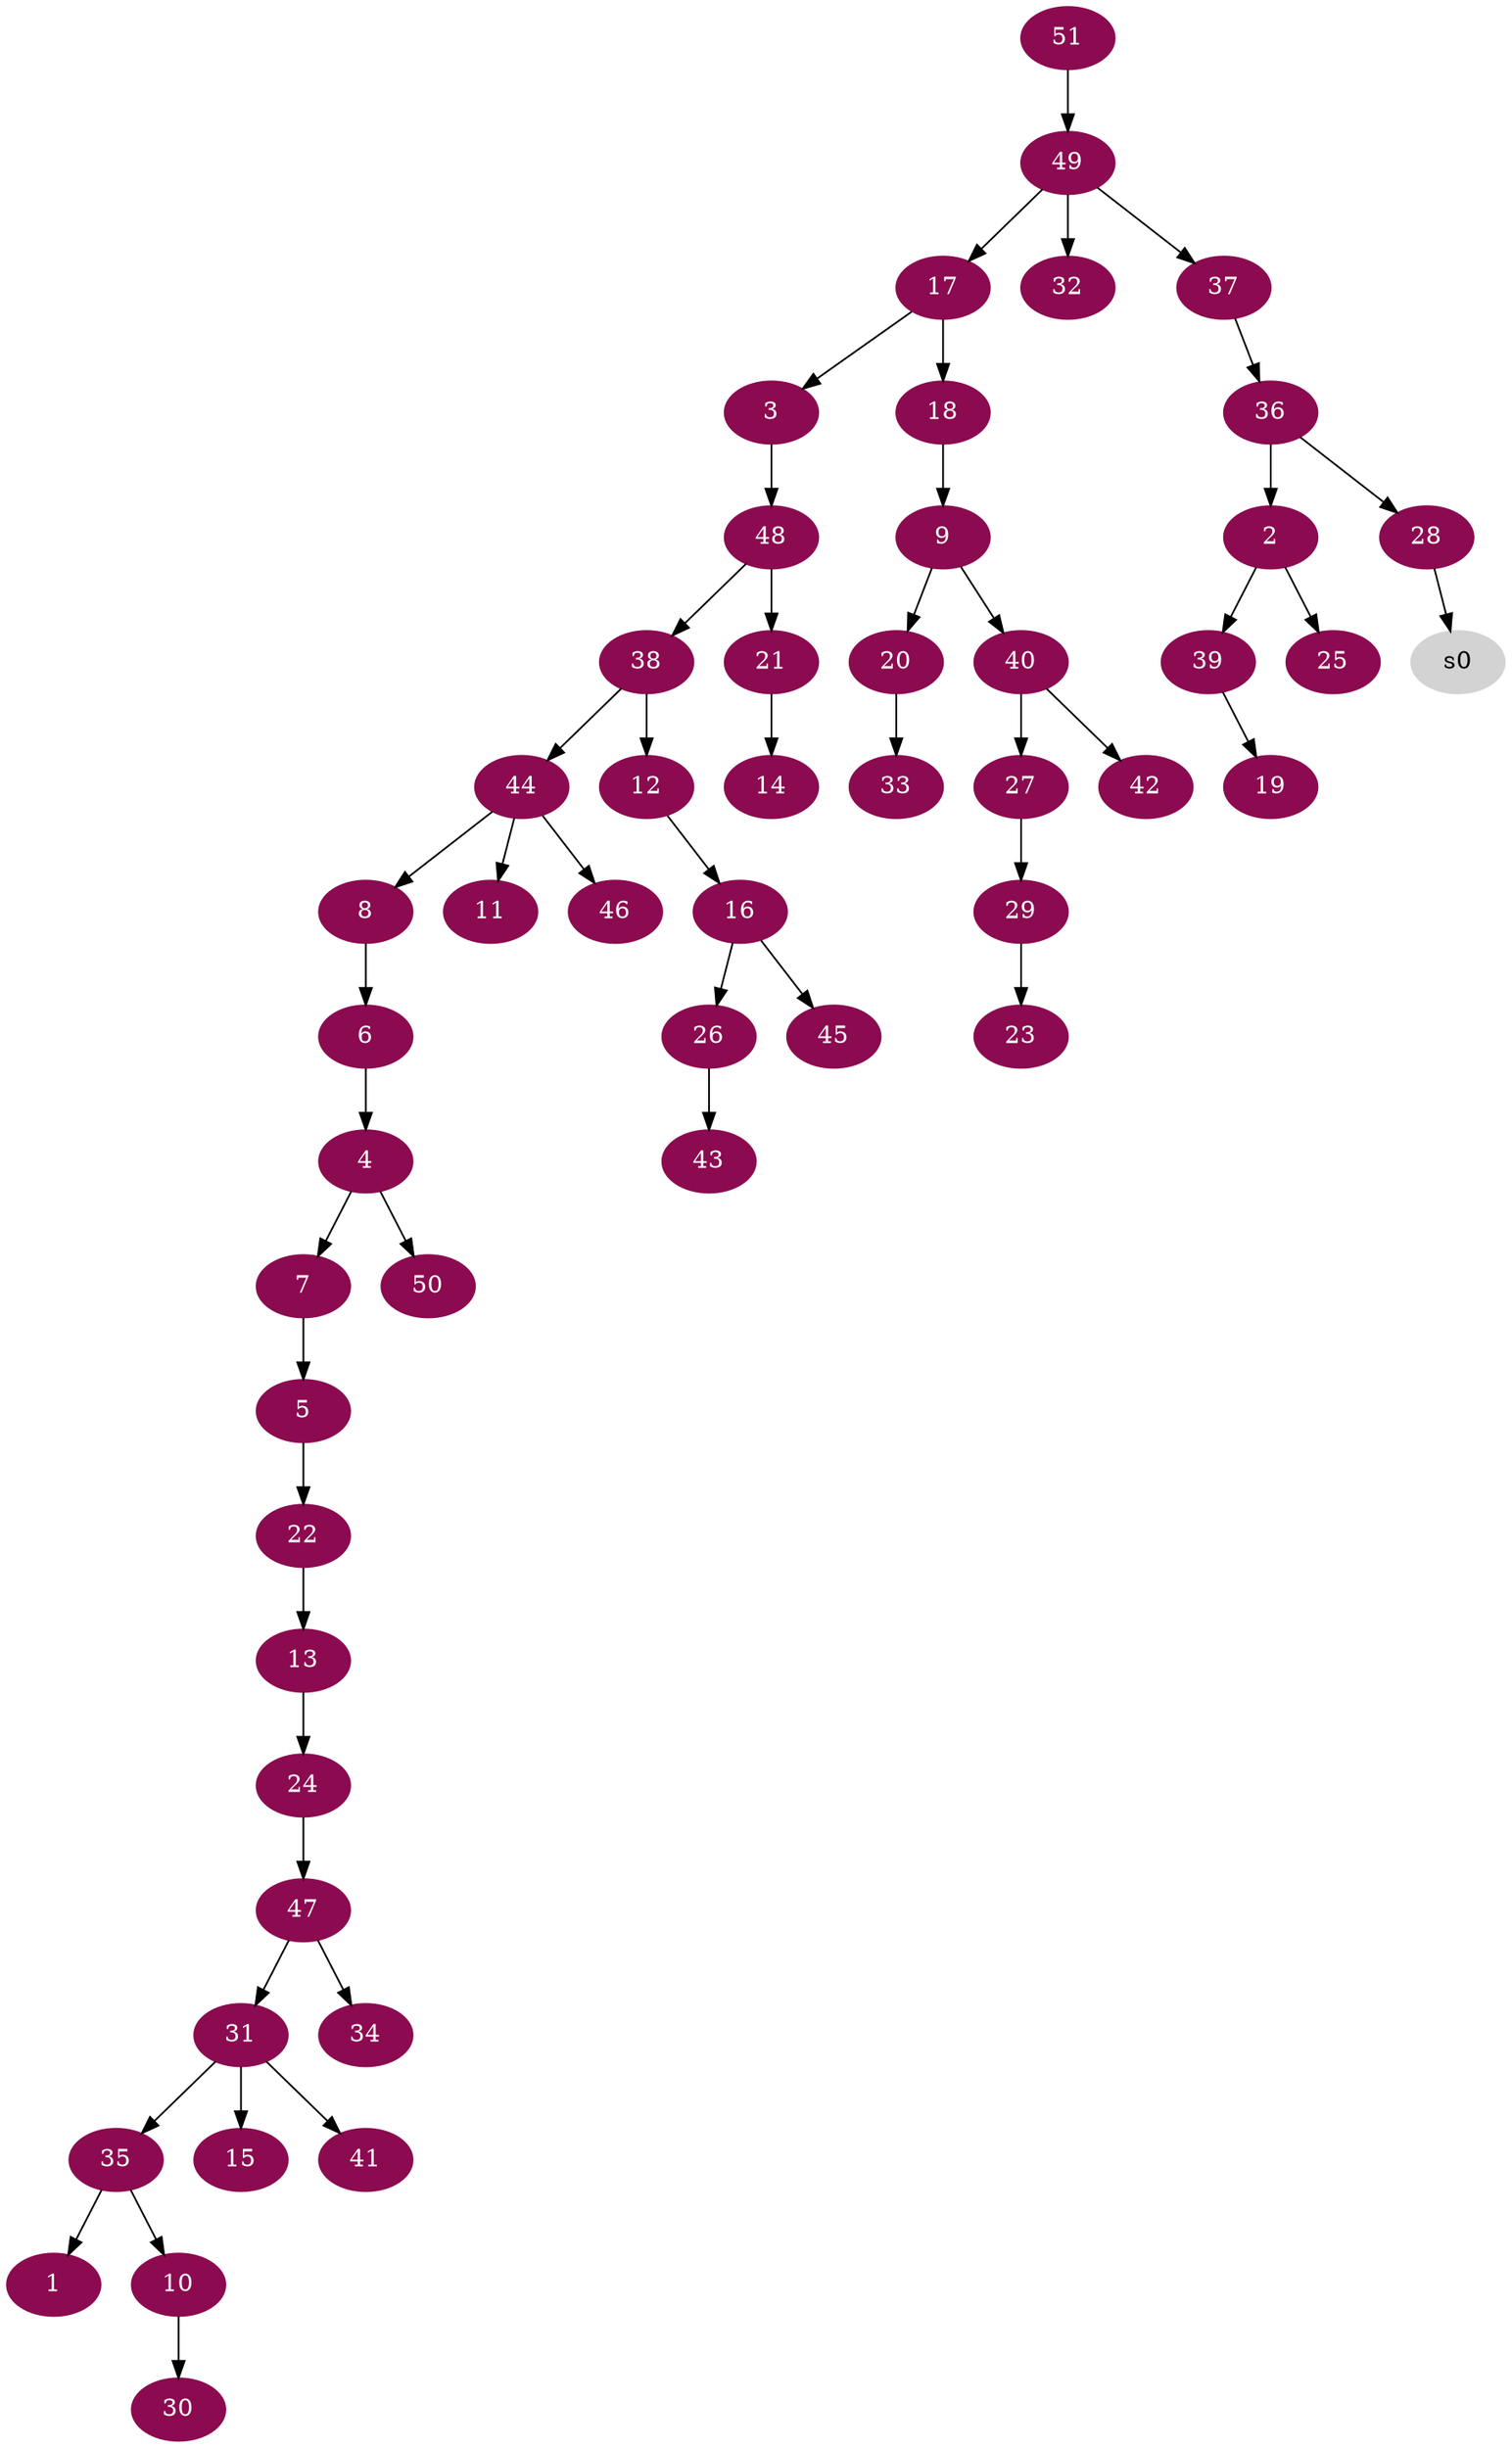 digraph G {
node [color=deeppink4, style=filled, fontcolor=white];
35 -> 1;
36 -> 2;
17 -> 3;
6 -> 4;
7 -> 5;
8 -> 6;
4 -> 7;
44 -> 8;
18 -> 9;
35 -> 10;
44 -> 11;
38 -> 12;
22 -> 13;
21 -> 14;
31 -> 15;
12 -> 16;
49 -> 17;
17 -> 18;
39 -> 19;
9 -> 20;
48 -> 21;
5 -> 22;
29 -> 23;
13 -> 24;
2 -> 25;
16 -> 26;
40 -> 27;
36 -> 28;
27 -> 29;
10 -> 30;
47 -> 31;
49 -> 32;
20 -> 33;
47 -> 34;
31 -> 35;
37 -> 36;
49 -> 37;
48 -> 38;
2 -> 39;
9 -> 40;
31 -> 41;
40 -> 42;
26 -> 43;
38 -> 44;
16 -> 45;
44 -> 46;
24 -> 47;
3 -> 48;
51 -> 49;
4 -> 50;
node [color=lightgrey, style=filled, fontcolor=black];
28 -> s0;
}
